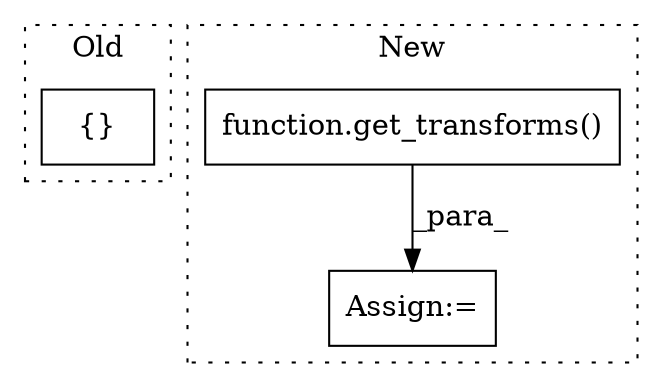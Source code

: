 digraph G {
subgraph cluster0 {
1 [label="{}" a="59" s="1536,1556" l="1,0" shape="box"];
label = "Old";
style="dotted";
}
subgraph cluster1 {
2 [label="function.get_transforms()" a="75" s="1280,1298" l="15,1" shape="box"];
3 [label="Assign:=" a="68" s="1262" l="18" shape="box"];
label = "New";
style="dotted";
}
2 -> 3 [label="_para_"];
}